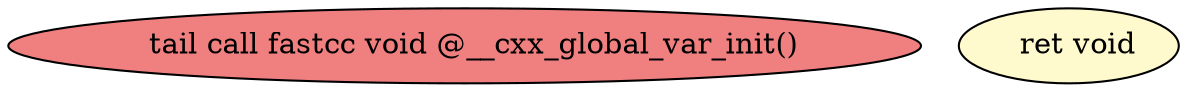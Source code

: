 
digraph G {


node387 [fillcolor=lightcoral,label="  tail call fastcc void @__cxx_global_var_init()",shape=ellipse,style=filled ]
node386 [fillcolor=lemonchiffon,label="  ret void",shape=ellipse,style=filled ]



}
